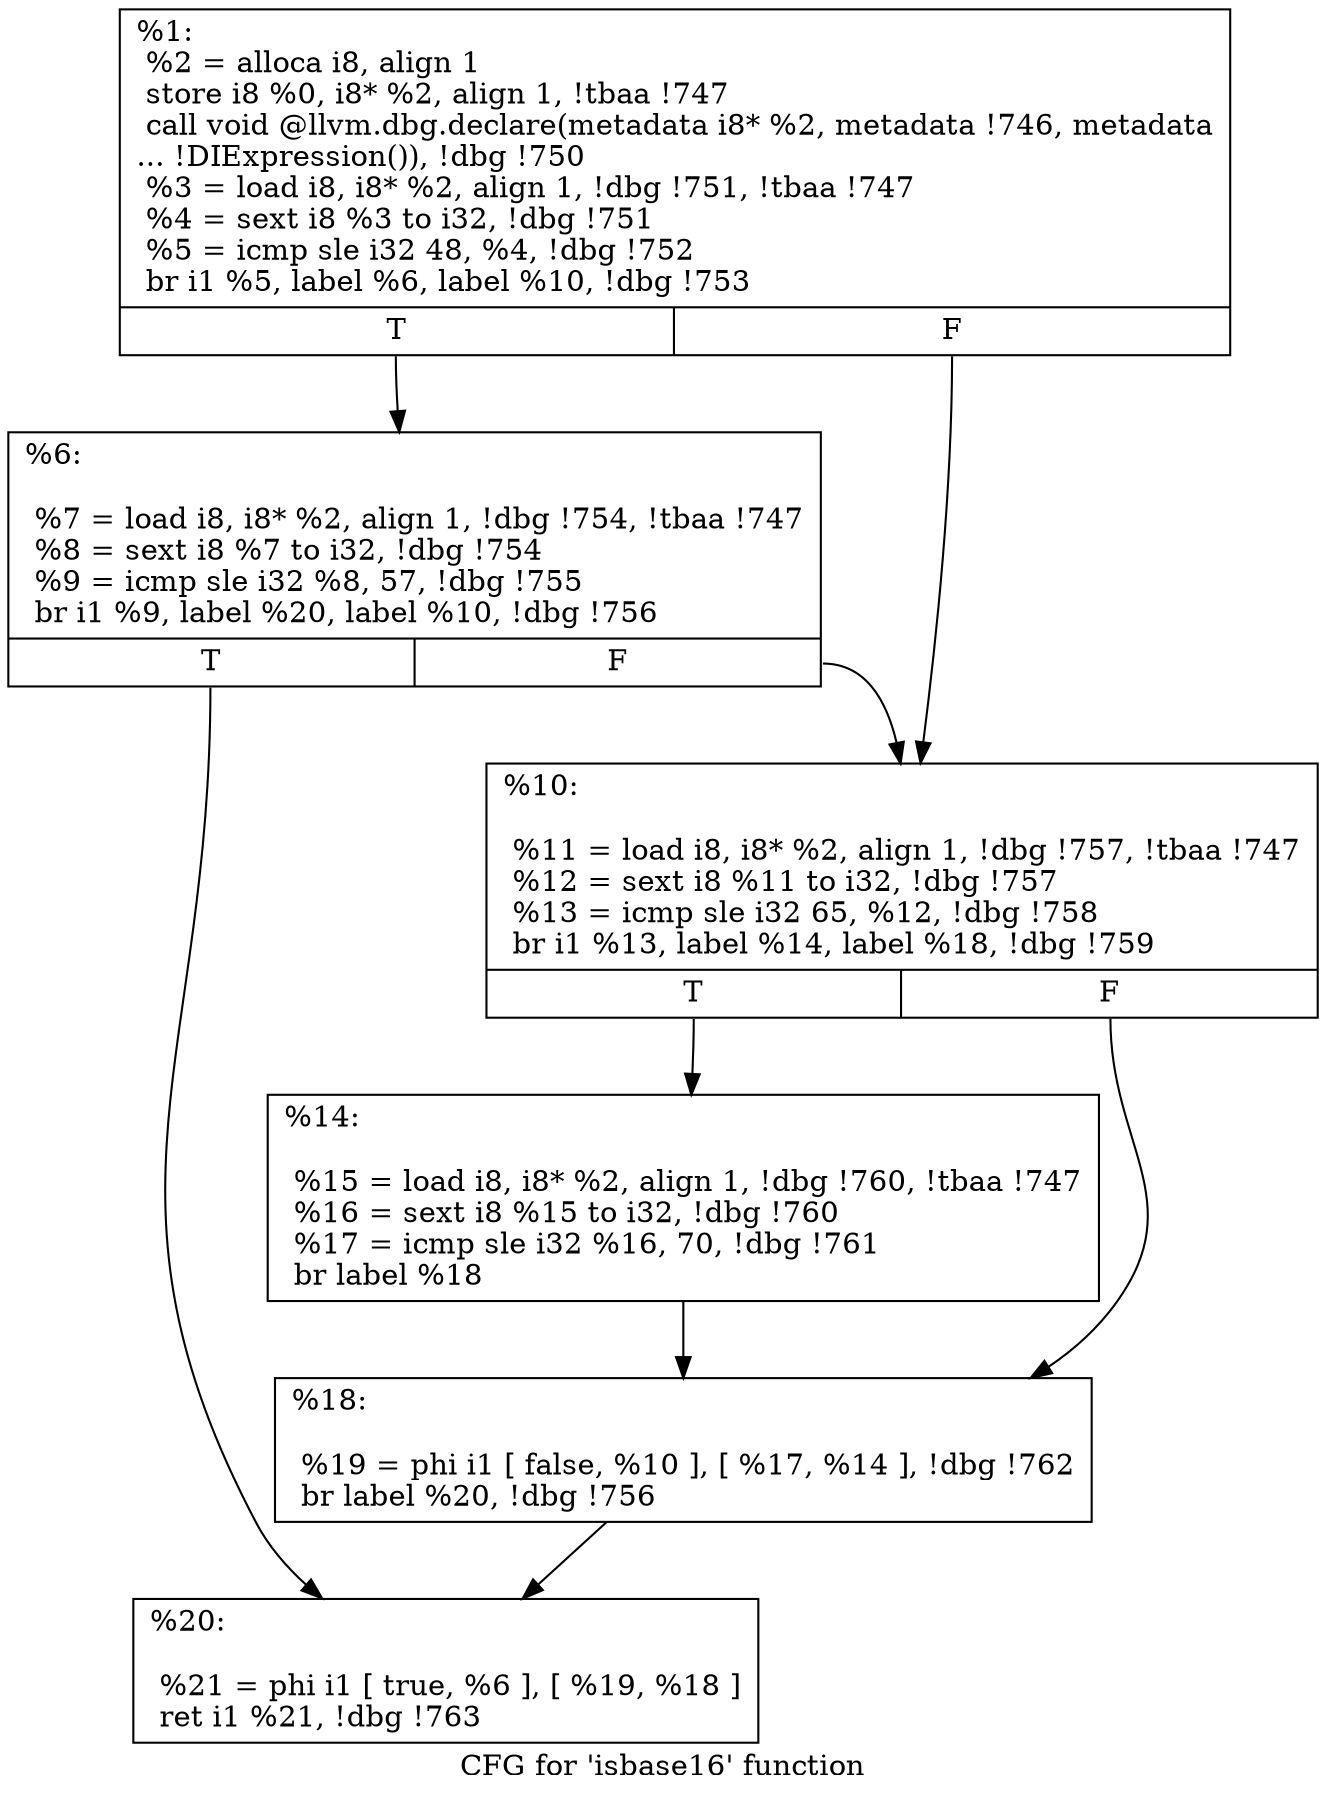 digraph "CFG for 'isbase16' function" {
	label="CFG for 'isbase16' function";

	Node0xd34a60 [shape=record,label="{%1:\l  %2 = alloca i8, align 1\l  store i8 %0, i8* %2, align 1, !tbaa !747\l  call void @llvm.dbg.declare(metadata i8* %2, metadata !746, metadata\l... !DIExpression()), !dbg !750\l  %3 = load i8, i8* %2, align 1, !dbg !751, !tbaa !747\l  %4 = sext i8 %3 to i32, !dbg !751\l  %5 = icmp sle i32 48, %4, !dbg !752\l  br i1 %5, label %6, label %10, !dbg !753\l|{<s0>T|<s1>F}}"];
	Node0xd34a60:s0 -> Node0xd35050;
	Node0xd34a60:s1 -> Node0xd350a0;
	Node0xd35050 [shape=record,label="{%6:\l\l  %7 = load i8, i8* %2, align 1, !dbg !754, !tbaa !747\l  %8 = sext i8 %7 to i32, !dbg !754\l  %9 = icmp sle i32 %8, 57, !dbg !755\l  br i1 %9, label %20, label %10, !dbg !756\l|{<s0>T|<s1>F}}"];
	Node0xd35050:s0 -> Node0xd35190;
	Node0xd35050:s1 -> Node0xd350a0;
	Node0xd350a0 [shape=record,label="{%10:\l\l  %11 = load i8, i8* %2, align 1, !dbg !757, !tbaa !747\l  %12 = sext i8 %11 to i32, !dbg !757\l  %13 = icmp sle i32 65, %12, !dbg !758\l  br i1 %13, label %14, label %18, !dbg !759\l|{<s0>T|<s1>F}}"];
	Node0xd350a0:s0 -> Node0xd350f0;
	Node0xd350a0:s1 -> Node0xd35140;
	Node0xd350f0 [shape=record,label="{%14:\l\l  %15 = load i8, i8* %2, align 1, !dbg !760, !tbaa !747\l  %16 = sext i8 %15 to i32, !dbg !760\l  %17 = icmp sle i32 %16, 70, !dbg !761\l  br label %18\l}"];
	Node0xd350f0 -> Node0xd35140;
	Node0xd35140 [shape=record,label="{%18:\l\l  %19 = phi i1 [ false, %10 ], [ %17, %14 ], !dbg !762\l  br label %20, !dbg !756\l}"];
	Node0xd35140 -> Node0xd35190;
	Node0xd35190 [shape=record,label="{%20:\l\l  %21 = phi i1 [ true, %6 ], [ %19, %18 ]\l  ret i1 %21, !dbg !763\l}"];
}

